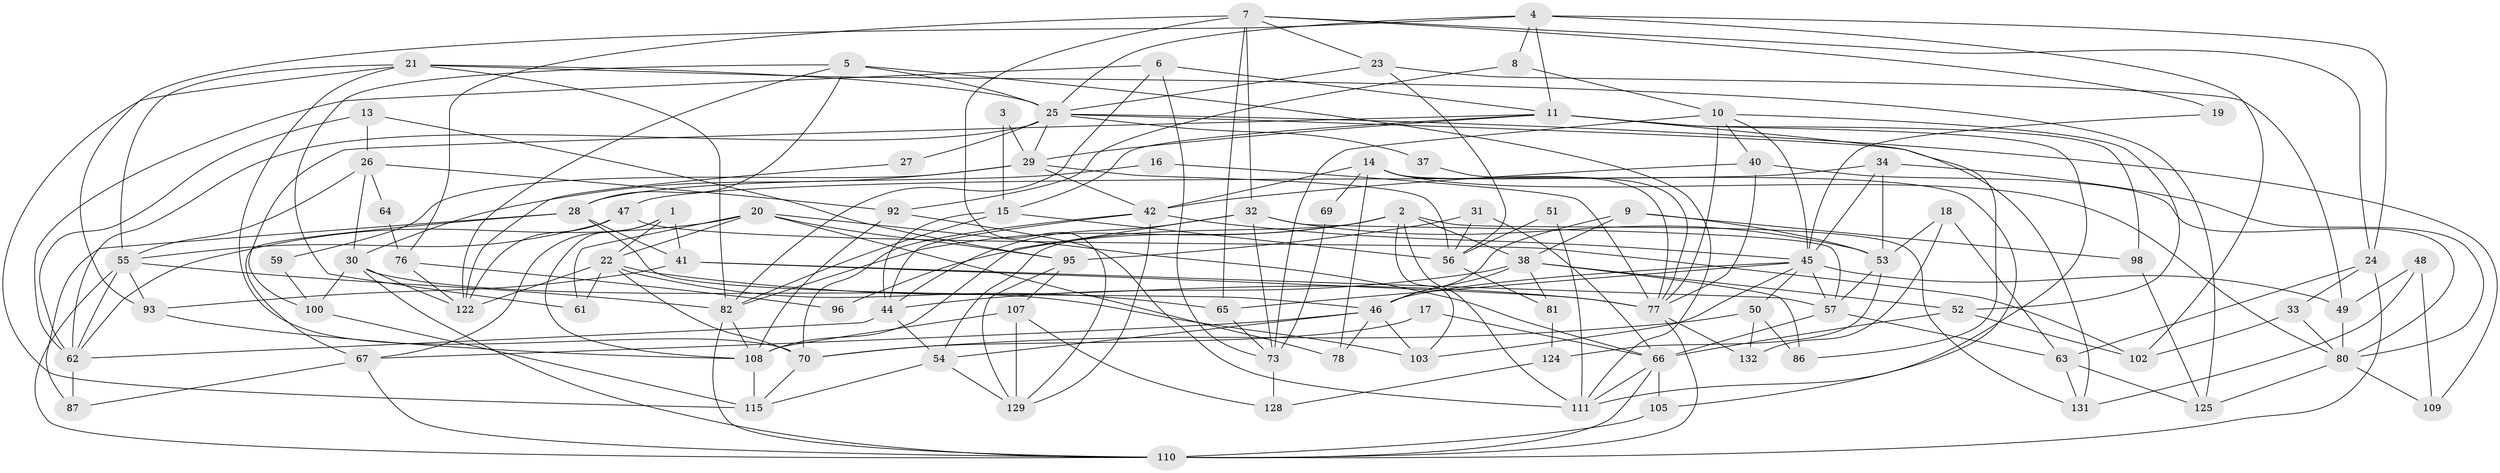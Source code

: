 // original degree distribution, {4: 0.3082706766917293, 2: 0.11278195488721804, 5: 0.20300751879699247, 3: 0.2556390977443609, 6: 0.09022556390977443, 7: 0.022556390977443608, 8: 0.007518796992481203}
// Generated by graph-tools (version 1.1) at 2025/11/02/27/25 16:11:18]
// undirected, 93 vertices, 221 edges
graph export_dot {
graph [start="1"]
  node [color=gray90,style=filled];
  1;
  2 [super="+126"];
  3;
  4 [super="+36"];
  5 [super="+60"];
  6 [super="+101"];
  7 [super="+35"];
  8;
  9;
  10 [super="+12"];
  11 [super="+130"];
  13;
  14 [super="+114"];
  15 [super="+113"];
  16;
  17;
  18;
  19;
  20 [super="+74"];
  21 [super="+68"];
  22 [super="+39"];
  23 [super="+119"];
  24;
  25 [super="+104"];
  26;
  27;
  28 [super="+83"];
  29 [super="+43"];
  30;
  31;
  32 [super="+117"];
  33;
  34;
  37;
  38 [super="+71"];
  40;
  41;
  42 [super="+85"];
  44;
  45 [super="+121"];
  46 [super="+112"];
  47;
  48;
  49 [super="+90"];
  50;
  51;
  52;
  53;
  54 [super="+79"];
  55 [super="+88"];
  56 [super="+58"];
  57 [super="+84"];
  59;
  61;
  62 [super="+89"];
  63 [super="+94"];
  64;
  65;
  66 [super="+91"];
  67;
  69;
  70 [super="+72"];
  73 [super="+75"];
  76;
  77 [super="+120"];
  78;
  80 [super="+106"];
  81;
  82 [super="+97"];
  86;
  87;
  92;
  93 [super="+99"];
  95 [super="+127"];
  96;
  98;
  100;
  102;
  103 [super="+116"];
  105;
  107;
  108 [super="+123"];
  109;
  110 [super="+118"];
  111;
  115;
  122;
  124;
  125;
  128;
  129 [super="+133"];
  131;
  132;
  1 -- 67;
  1 -- 22;
  1 -- 41;
  1 -- 108;
  2 -- 38;
  2 -- 111;
  2 -- 54;
  2 -- 96;
  2 -- 131;
  2 -- 103;
  2 -- 82;
  3 -- 15;
  3 -- 29;
  4 -- 25;
  4 -- 93;
  4 -- 8;
  4 -- 102;
  4 -- 24;
  4 -- 11;
  5 -- 122;
  5 -- 111;
  5 -- 61;
  5 -- 28;
  5 -- 25;
  6 -- 82;
  6 -- 73;
  6 -- 62;
  6 -- 11;
  7 -- 76;
  7 -- 32;
  7 -- 129;
  7 -- 65;
  7 -- 19;
  7 -- 23;
  7 -- 24;
  8 -- 92;
  8 -- 10;
  9 -- 38;
  9 -- 46;
  9 -- 53;
  9 -- 98;
  10 -- 77;
  10 -- 45;
  10 -- 52;
  10 -- 73 [weight=2];
  10 -- 40;
  11 -- 98;
  11 -- 86;
  11 -- 100;
  11 -- 111;
  11 -- 15;
  11 -- 29;
  13 -- 26;
  13 -- 62;
  13 -- 95;
  14 -- 105;
  14 -- 69;
  14 -- 42;
  14 -- 77;
  14 -- 78;
  14 -- 80;
  15 -- 56;
  15 -- 44;
  15 -- 82;
  16 -- 77;
  16 -- 28;
  17 -- 70;
  17 -- 66;
  18 -- 53;
  18 -- 132;
  18 -- 63;
  19 -- 45;
  20 -- 22;
  20 -- 62;
  20 -- 61;
  20 -- 66;
  20 -- 78;
  20 -- 95;
  21 -- 125;
  21 -- 82 [weight=2];
  21 -- 115;
  21 -- 55;
  21 -- 70;
  21 -- 25;
  22 -- 70;
  22 -- 65;
  22 -- 122;
  22 -- 61;
  22 -- 77;
  23 -- 56;
  23 -- 49;
  23 -- 25;
  24 -- 33;
  24 -- 110;
  24 -- 63;
  25 -- 131;
  25 -- 62;
  25 -- 37;
  25 -- 109;
  25 -- 27;
  25 -- 29;
  26 -- 30;
  26 -- 92;
  26 -- 55;
  26 -- 64;
  27 -- 122;
  28 -- 67;
  28 -- 87;
  28 -- 41;
  28 -- 46;
  29 -- 42;
  29 -- 30;
  29 -- 59;
  29 -- 56;
  30 -- 110;
  30 -- 100;
  30 -- 122;
  30 -- 103;
  31 -- 56;
  31 -- 95;
  31 -- 66;
  32 -- 73;
  32 -- 53;
  32 -- 44;
  32 -- 57;
  32 -- 108;
  33 -- 102;
  33 -- 80;
  34 -- 45;
  34 -- 47;
  34 -- 53;
  34 -- 80 [weight=2];
  37 -- 77;
  38 -- 52;
  38 -- 44;
  38 -- 46;
  38 -- 81;
  38 -- 86;
  40 -- 80;
  40 -- 77;
  40 -- 42;
  41 -- 93;
  41 -- 77;
  41 -- 57;
  42 -- 44;
  42 -- 45;
  42 -- 70;
  42 -- 129;
  44 -- 62;
  44 -- 54;
  45 -- 50;
  45 -- 65;
  45 -- 49;
  45 -- 103;
  45 -- 57;
  45 -- 46;
  46 -- 78;
  46 -- 67;
  46 -- 54;
  46 -- 103;
  47 -- 102;
  47 -- 122;
  47 -- 55;
  48 -- 131;
  48 -- 109;
  48 -- 49;
  49 -- 80;
  50 -- 86;
  50 -- 132;
  50 -- 70;
  51 -- 111;
  51 -- 56;
  52 -- 102;
  52 -- 66;
  53 -- 124;
  53 -- 57;
  54 -- 115;
  54 -- 129;
  55 -- 93;
  55 -- 110;
  55 -- 82;
  55 -- 62;
  56 -- 81;
  57 -- 66;
  57 -- 63;
  59 -- 100;
  62 -- 87;
  63 -- 125;
  63 -- 131;
  64 -- 76;
  65 -- 73;
  66 -- 110;
  66 -- 105;
  66 -- 111;
  67 -- 87;
  67 -- 110;
  69 -- 73;
  70 -- 115;
  73 -- 128;
  76 -- 122;
  76 -- 96;
  77 -- 132;
  77 -- 110;
  80 -- 125;
  80 -- 109;
  81 -- 124;
  82 -- 108;
  82 -- 110;
  92 -- 111;
  92 -- 108;
  93 -- 108;
  95 -- 107;
  95 -- 129;
  98 -- 125;
  100 -- 115;
  105 -- 110;
  107 -- 128;
  107 -- 129;
  107 -- 108;
  108 -- 115;
  124 -- 128;
}
